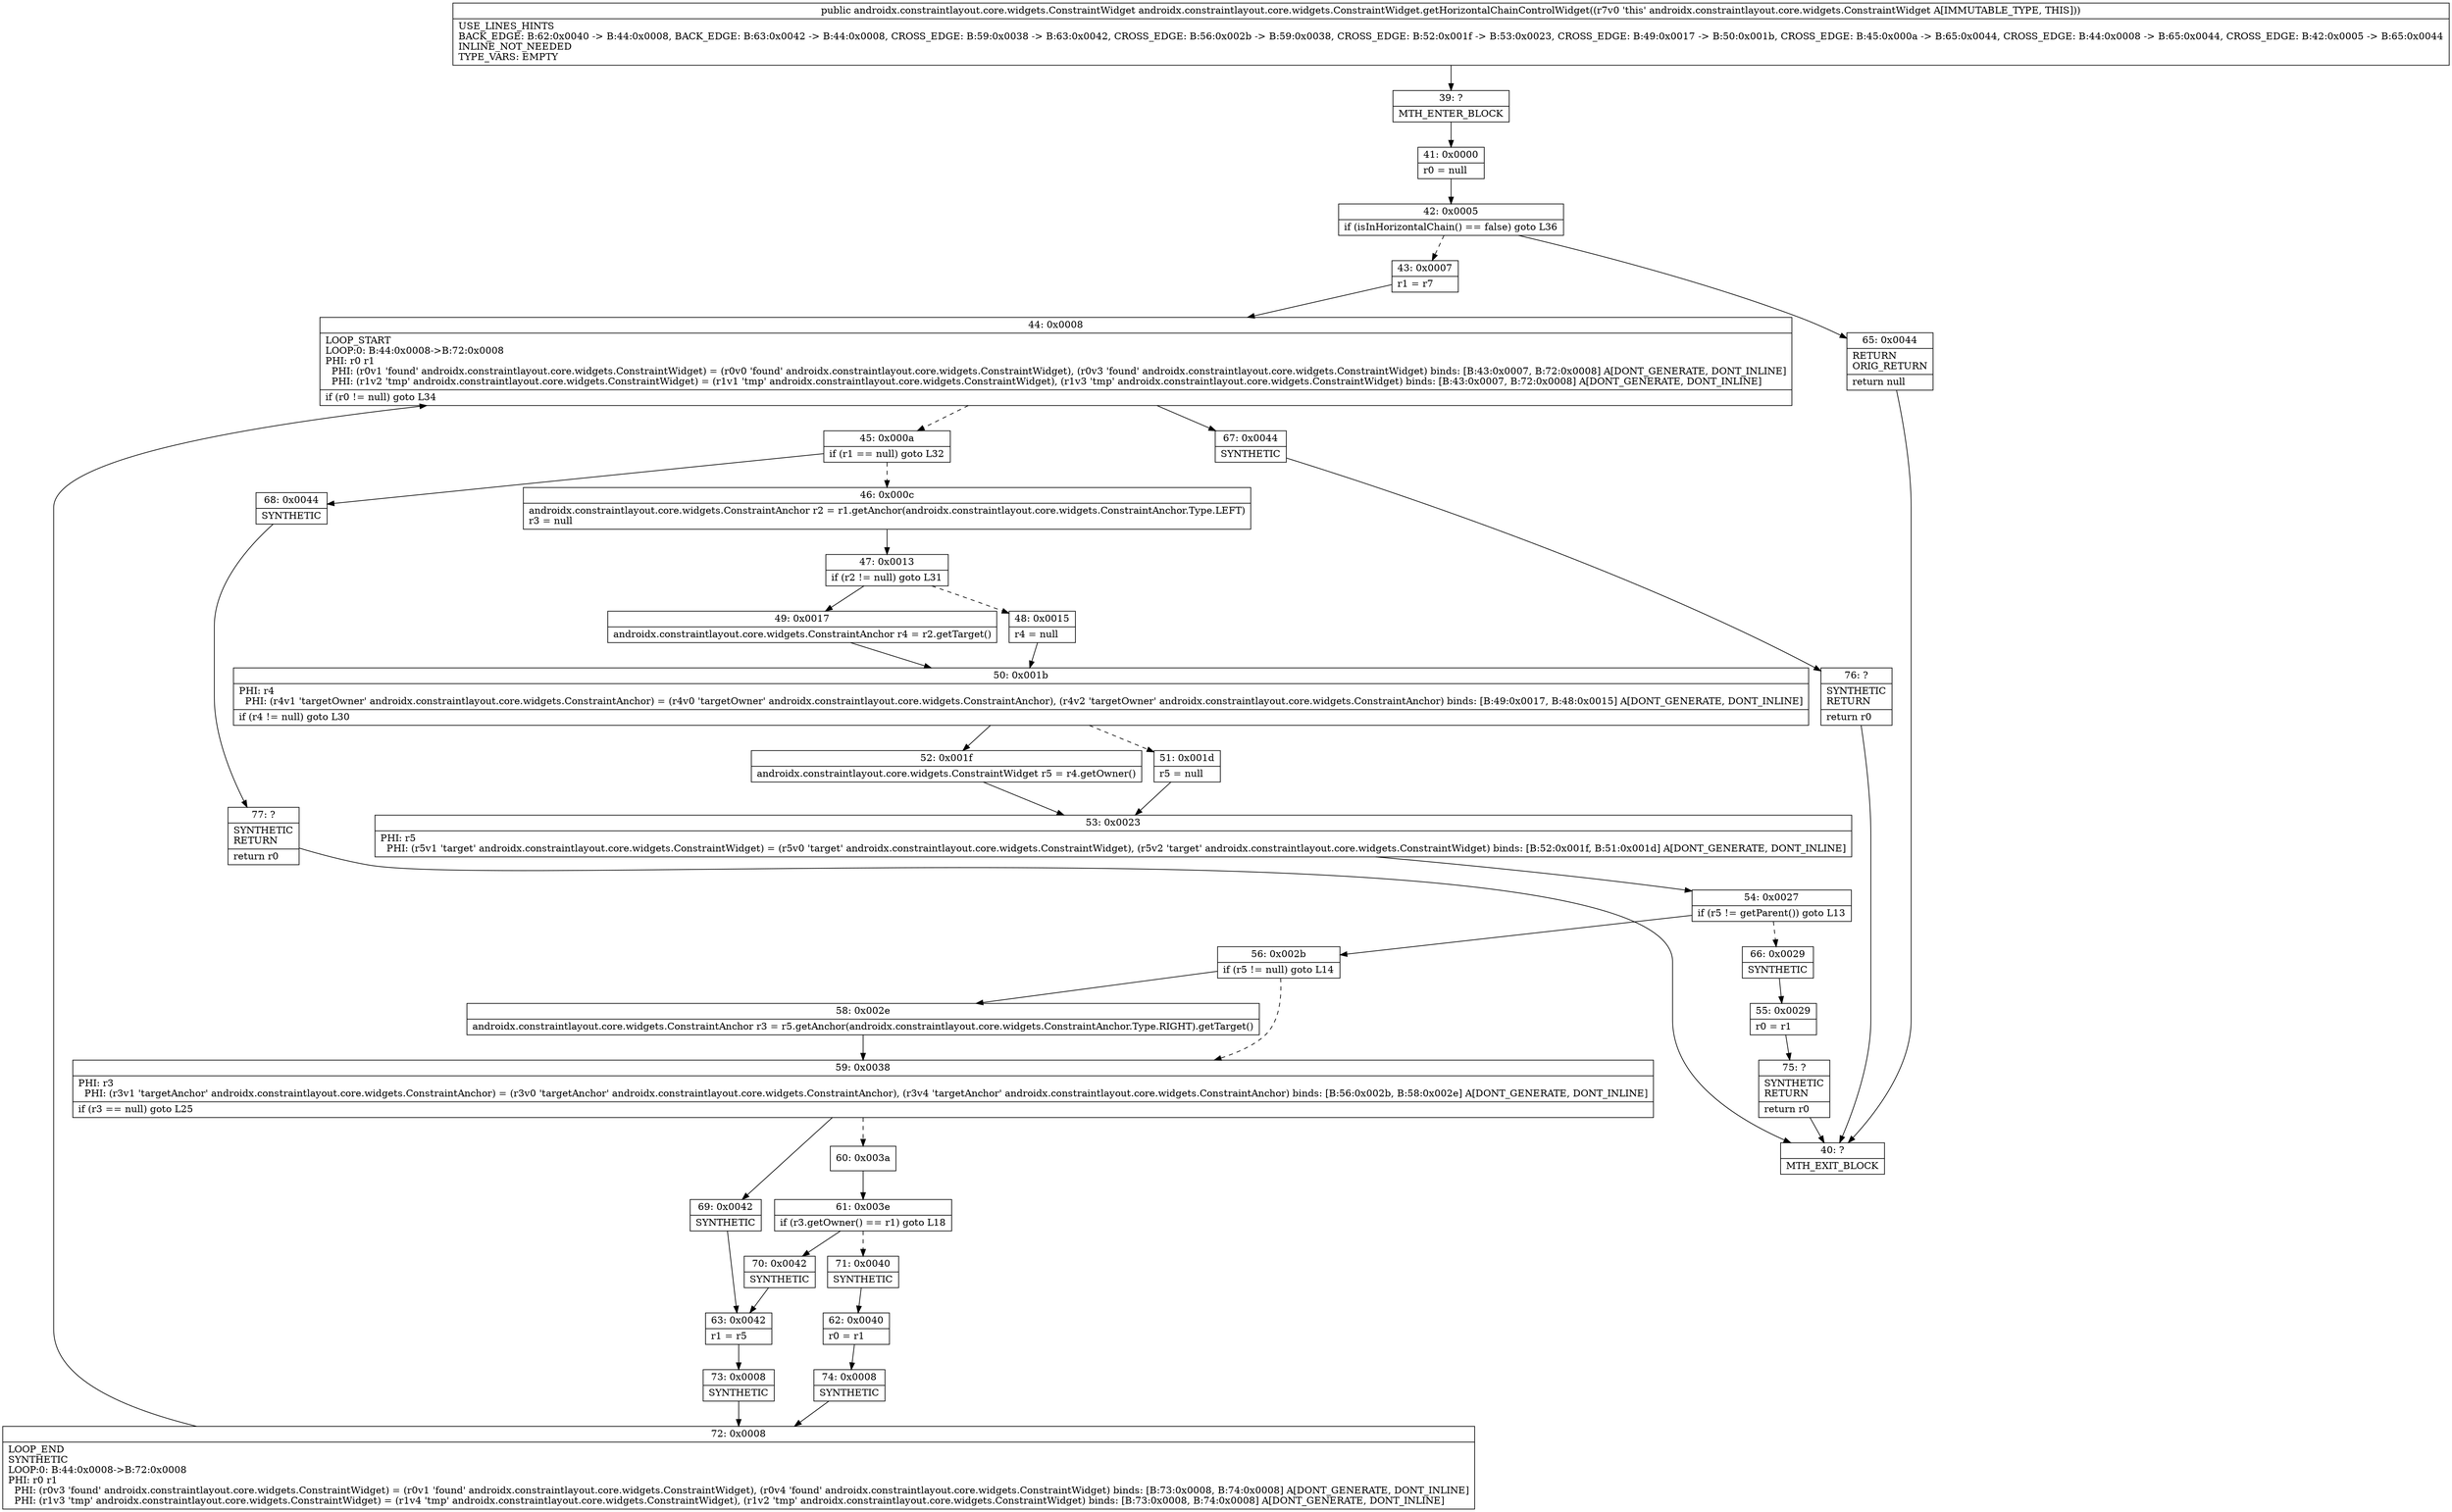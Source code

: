 digraph "CFG forandroidx.constraintlayout.core.widgets.ConstraintWidget.getHorizontalChainControlWidget()Landroidx\/constraintlayout\/core\/widgets\/ConstraintWidget;" {
Node_39 [shape=record,label="{39\:\ ?|MTH_ENTER_BLOCK\l}"];
Node_41 [shape=record,label="{41\:\ 0x0000|r0 = null\l}"];
Node_42 [shape=record,label="{42\:\ 0x0005|if (isInHorizontalChain() == false) goto L36\l}"];
Node_43 [shape=record,label="{43\:\ 0x0007|r1 = r7\l}"];
Node_44 [shape=record,label="{44\:\ 0x0008|LOOP_START\lLOOP:0: B:44:0x0008\-\>B:72:0x0008\lPHI: r0 r1 \l  PHI: (r0v1 'found' androidx.constraintlayout.core.widgets.ConstraintWidget) = (r0v0 'found' androidx.constraintlayout.core.widgets.ConstraintWidget), (r0v3 'found' androidx.constraintlayout.core.widgets.ConstraintWidget) binds: [B:43:0x0007, B:72:0x0008] A[DONT_GENERATE, DONT_INLINE]\l  PHI: (r1v2 'tmp' androidx.constraintlayout.core.widgets.ConstraintWidget) = (r1v1 'tmp' androidx.constraintlayout.core.widgets.ConstraintWidget), (r1v3 'tmp' androidx.constraintlayout.core.widgets.ConstraintWidget) binds: [B:43:0x0007, B:72:0x0008] A[DONT_GENERATE, DONT_INLINE]\l|if (r0 != null) goto L34\l}"];
Node_45 [shape=record,label="{45\:\ 0x000a|if (r1 == null) goto L32\l}"];
Node_46 [shape=record,label="{46\:\ 0x000c|androidx.constraintlayout.core.widgets.ConstraintAnchor r2 = r1.getAnchor(androidx.constraintlayout.core.widgets.ConstraintAnchor.Type.LEFT)\lr3 = null\l}"];
Node_47 [shape=record,label="{47\:\ 0x0013|if (r2 != null) goto L31\l}"];
Node_48 [shape=record,label="{48\:\ 0x0015|r4 = null\l}"];
Node_50 [shape=record,label="{50\:\ 0x001b|PHI: r4 \l  PHI: (r4v1 'targetOwner' androidx.constraintlayout.core.widgets.ConstraintAnchor) = (r4v0 'targetOwner' androidx.constraintlayout.core.widgets.ConstraintAnchor), (r4v2 'targetOwner' androidx.constraintlayout.core.widgets.ConstraintAnchor) binds: [B:49:0x0017, B:48:0x0015] A[DONT_GENERATE, DONT_INLINE]\l|if (r4 != null) goto L30\l}"];
Node_51 [shape=record,label="{51\:\ 0x001d|r5 = null\l}"];
Node_53 [shape=record,label="{53\:\ 0x0023|PHI: r5 \l  PHI: (r5v1 'target' androidx.constraintlayout.core.widgets.ConstraintWidget) = (r5v0 'target' androidx.constraintlayout.core.widgets.ConstraintWidget), (r5v2 'target' androidx.constraintlayout.core.widgets.ConstraintWidget) binds: [B:52:0x001f, B:51:0x001d] A[DONT_GENERATE, DONT_INLINE]\l}"];
Node_54 [shape=record,label="{54\:\ 0x0027|if (r5 != getParent()) goto L13\l}"];
Node_56 [shape=record,label="{56\:\ 0x002b|if (r5 != null) goto L14\l}"];
Node_58 [shape=record,label="{58\:\ 0x002e|androidx.constraintlayout.core.widgets.ConstraintAnchor r3 = r5.getAnchor(androidx.constraintlayout.core.widgets.ConstraintAnchor.Type.RIGHT).getTarget()\l}"];
Node_59 [shape=record,label="{59\:\ 0x0038|PHI: r3 \l  PHI: (r3v1 'targetAnchor' androidx.constraintlayout.core.widgets.ConstraintAnchor) = (r3v0 'targetAnchor' androidx.constraintlayout.core.widgets.ConstraintAnchor), (r3v4 'targetAnchor' androidx.constraintlayout.core.widgets.ConstraintAnchor) binds: [B:56:0x002b, B:58:0x002e] A[DONT_GENERATE, DONT_INLINE]\l|if (r3 == null) goto L25\l}"];
Node_60 [shape=record,label="{60\:\ 0x003a}"];
Node_61 [shape=record,label="{61\:\ 0x003e|if (r3.getOwner() == r1) goto L18\l}"];
Node_70 [shape=record,label="{70\:\ 0x0042|SYNTHETIC\l}"];
Node_63 [shape=record,label="{63\:\ 0x0042|r1 = r5\l}"];
Node_73 [shape=record,label="{73\:\ 0x0008|SYNTHETIC\l}"];
Node_72 [shape=record,label="{72\:\ 0x0008|LOOP_END\lSYNTHETIC\lLOOP:0: B:44:0x0008\-\>B:72:0x0008\lPHI: r0 r1 \l  PHI: (r0v3 'found' androidx.constraintlayout.core.widgets.ConstraintWidget) = (r0v1 'found' androidx.constraintlayout.core.widgets.ConstraintWidget), (r0v4 'found' androidx.constraintlayout.core.widgets.ConstraintWidget) binds: [B:73:0x0008, B:74:0x0008] A[DONT_GENERATE, DONT_INLINE]\l  PHI: (r1v3 'tmp' androidx.constraintlayout.core.widgets.ConstraintWidget) = (r1v4 'tmp' androidx.constraintlayout.core.widgets.ConstraintWidget), (r1v2 'tmp' androidx.constraintlayout.core.widgets.ConstraintWidget) binds: [B:73:0x0008, B:74:0x0008] A[DONT_GENERATE, DONT_INLINE]\l}"];
Node_71 [shape=record,label="{71\:\ 0x0040|SYNTHETIC\l}"];
Node_62 [shape=record,label="{62\:\ 0x0040|r0 = r1\l}"];
Node_74 [shape=record,label="{74\:\ 0x0008|SYNTHETIC\l}"];
Node_69 [shape=record,label="{69\:\ 0x0042|SYNTHETIC\l}"];
Node_66 [shape=record,label="{66\:\ 0x0029|SYNTHETIC\l}"];
Node_55 [shape=record,label="{55\:\ 0x0029|r0 = r1\l}"];
Node_75 [shape=record,label="{75\:\ ?|SYNTHETIC\lRETURN\l|return r0\l}"];
Node_40 [shape=record,label="{40\:\ ?|MTH_EXIT_BLOCK\l}"];
Node_52 [shape=record,label="{52\:\ 0x001f|androidx.constraintlayout.core.widgets.ConstraintWidget r5 = r4.getOwner()\l}"];
Node_49 [shape=record,label="{49\:\ 0x0017|androidx.constraintlayout.core.widgets.ConstraintAnchor r4 = r2.getTarget()\l}"];
Node_68 [shape=record,label="{68\:\ 0x0044|SYNTHETIC\l}"];
Node_77 [shape=record,label="{77\:\ ?|SYNTHETIC\lRETURN\l|return r0\l}"];
Node_67 [shape=record,label="{67\:\ 0x0044|SYNTHETIC\l}"];
Node_76 [shape=record,label="{76\:\ ?|SYNTHETIC\lRETURN\l|return r0\l}"];
Node_65 [shape=record,label="{65\:\ 0x0044|RETURN\lORIG_RETURN\l|return null\l}"];
MethodNode[shape=record,label="{public androidx.constraintlayout.core.widgets.ConstraintWidget androidx.constraintlayout.core.widgets.ConstraintWidget.getHorizontalChainControlWidget((r7v0 'this' androidx.constraintlayout.core.widgets.ConstraintWidget A[IMMUTABLE_TYPE, THIS]))  | USE_LINES_HINTS\lBACK_EDGE: B:62:0x0040 \-\> B:44:0x0008, BACK_EDGE: B:63:0x0042 \-\> B:44:0x0008, CROSS_EDGE: B:59:0x0038 \-\> B:63:0x0042, CROSS_EDGE: B:56:0x002b \-\> B:59:0x0038, CROSS_EDGE: B:52:0x001f \-\> B:53:0x0023, CROSS_EDGE: B:49:0x0017 \-\> B:50:0x001b, CROSS_EDGE: B:45:0x000a \-\> B:65:0x0044, CROSS_EDGE: B:44:0x0008 \-\> B:65:0x0044, CROSS_EDGE: B:42:0x0005 \-\> B:65:0x0044\lINLINE_NOT_NEEDED\lTYPE_VARS: EMPTY\l}"];
MethodNode -> Node_39;Node_39 -> Node_41;
Node_41 -> Node_42;
Node_42 -> Node_43[style=dashed];
Node_42 -> Node_65;
Node_43 -> Node_44;
Node_44 -> Node_45[style=dashed];
Node_44 -> Node_67;
Node_45 -> Node_46[style=dashed];
Node_45 -> Node_68;
Node_46 -> Node_47;
Node_47 -> Node_48[style=dashed];
Node_47 -> Node_49;
Node_48 -> Node_50;
Node_50 -> Node_51[style=dashed];
Node_50 -> Node_52;
Node_51 -> Node_53;
Node_53 -> Node_54;
Node_54 -> Node_56;
Node_54 -> Node_66[style=dashed];
Node_56 -> Node_58;
Node_56 -> Node_59[style=dashed];
Node_58 -> Node_59;
Node_59 -> Node_60[style=dashed];
Node_59 -> Node_69;
Node_60 -> Node_61;
Node_61 -> Node_70;
Node_61 -> Node_71[style=dashed];
Node_70 -> Node_63;
Node_63 -> Node_73;
Node_73 -> Node_72;
Node_72 -> Node_44;
Node_71 -> Node_62;
Node_62 -> Node_74;
Node_74 -> Node_72;
Node_69 -> Node_63;
Node_66 -> Node_55;
Node_55 -> Node_75;
Node_75 -> Node_40;
Node_52 -> Node_53;
Node_49 -> Node_50;
Node_68 -> Node_77;
Node_77 -> Node_40;
Node_67 -> Node_76;
Node_76 -> Node_40;
Node_65 -> Node_40;
}

